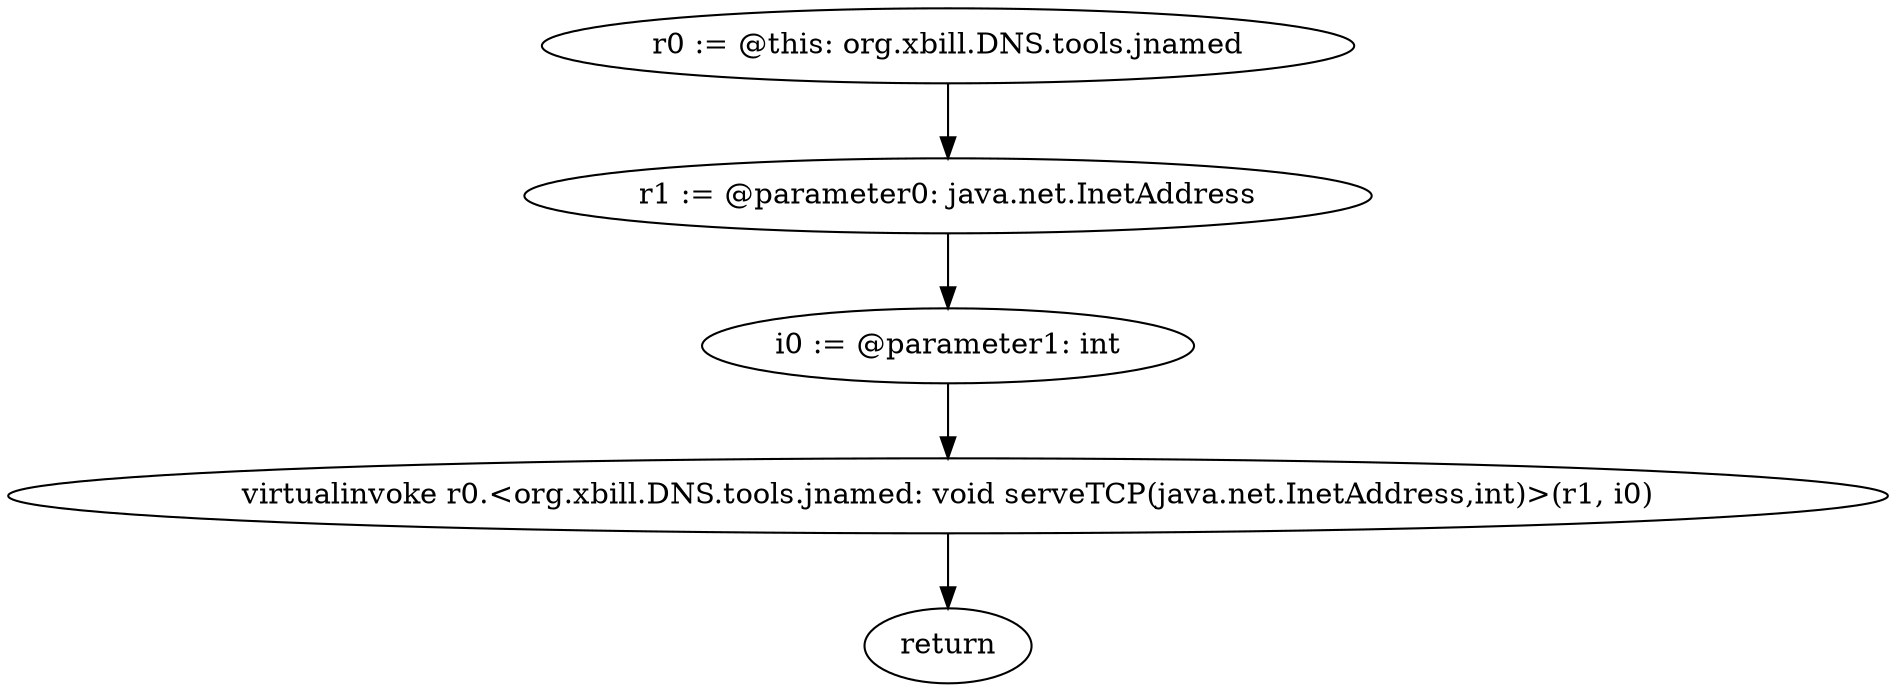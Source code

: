 digraph "unitGraph" {
    "r0 := @this: org.xbill.DNS.tools.jnamed"
    "r1 := @parameter0: java.net.InetAddress"
    "i0 := @parameter1: int"
    "virtualinvoke r0.<org.xbill.DNS.tools.jnamed: void serveTCP(java.net.InetAddress,int)>(r1, i0)"
    "return"
    "r0 := @this: org.xbill.DNS.tools.jnamed"->"r1 := @parameter0: java.net.InetAddress";
    "r1 := @parameter0: java.net.InetAddress"->"i0 := @parameter1: int";
    "i0 := @parameter1: int"->"virtualinvoke r0.<org.xbill.DNS.tools.jnamed: void serveTCP(java.net.InetAddress,int)>(r1, i0)";
    "virtualinvoke r0.<org.xbill.DNS.tools.jnamed: void serveTCP(java.net.InetAddress,int)>(r1, i0)"->"return";
}
